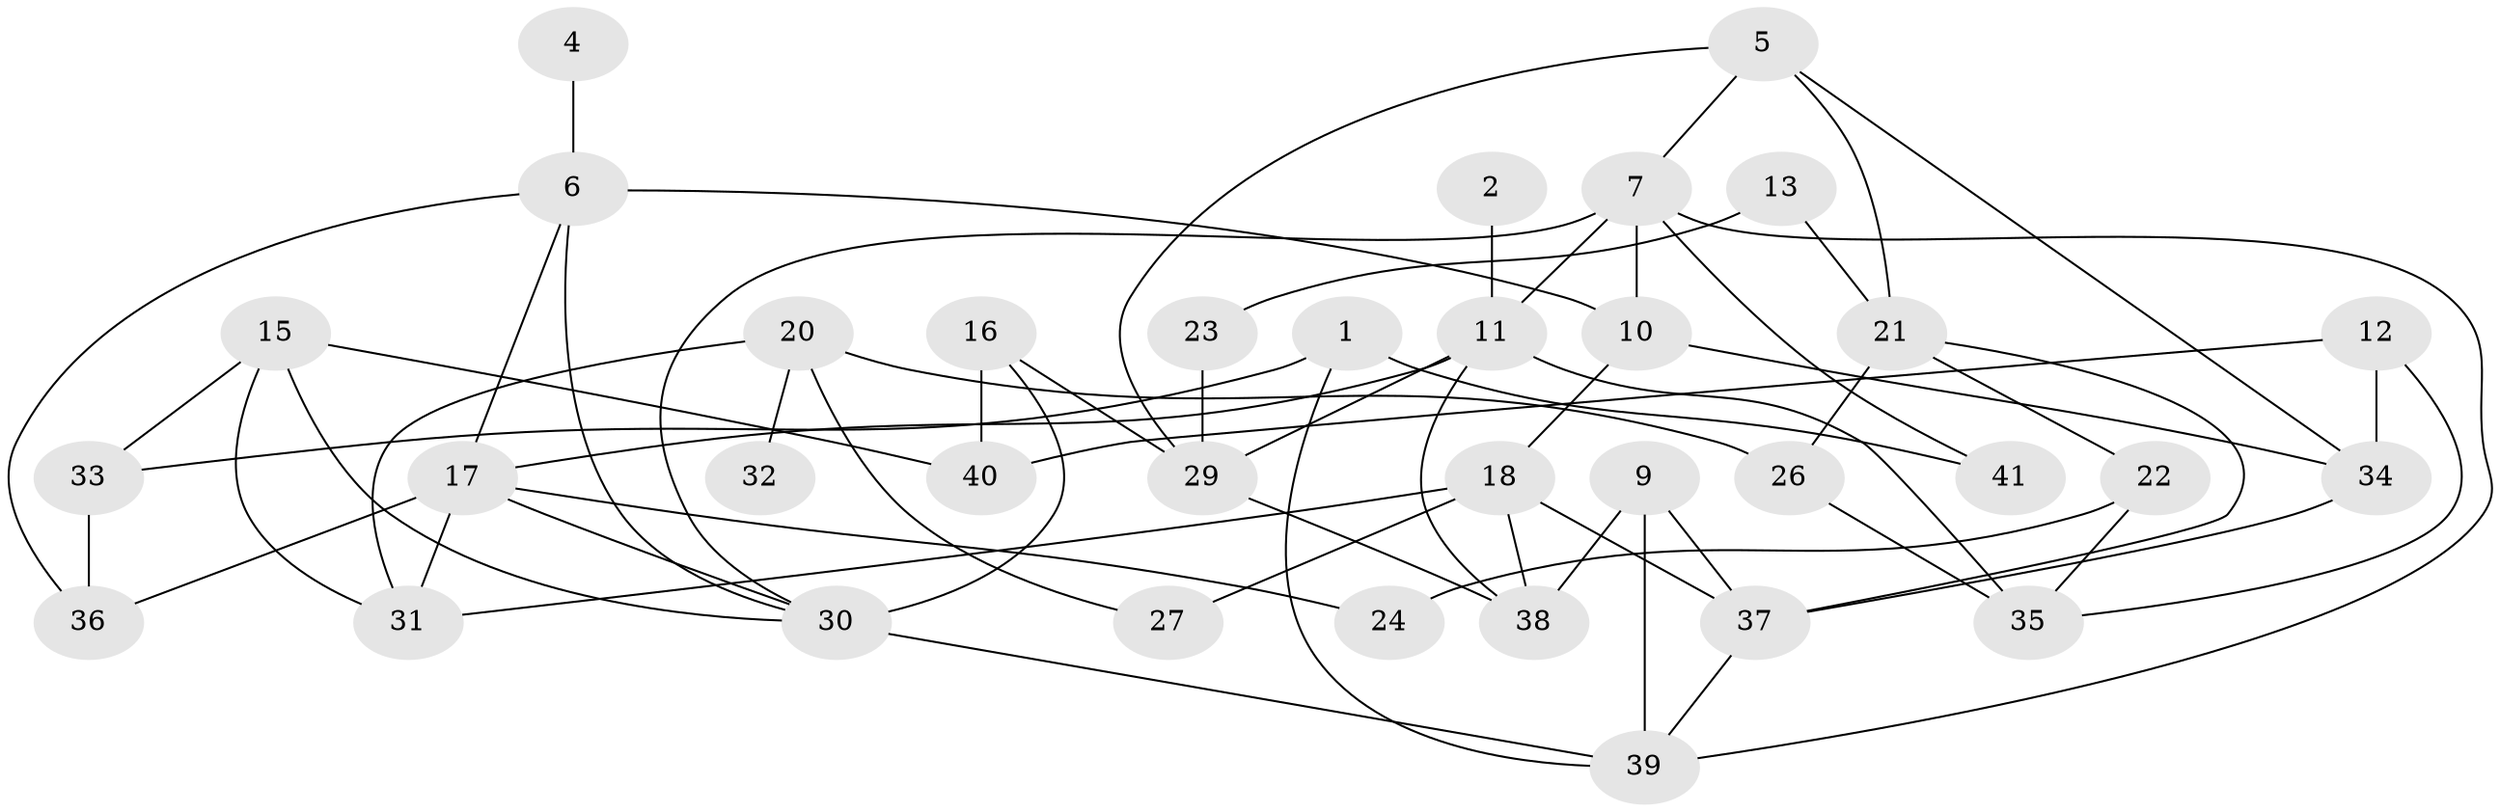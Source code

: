 // original degree distribution, {3: 0.21951219512195122, 1: 0.1951219512195122, 4: 0.1951219512195122, 0: 0.06097560975609756, 2: 0.18292682926829268, 6: 0.06097560975609756, 5: 0.07317073170731707, 8: 0.012195121951219513}
// Generated by graph-tools (version 1.1) at 2025/00/03/09/25 03:00:47]
// undirected, 35 vertices, 63 edges
graph export_dot {
graph [start="1"]
  node [color=gray90,style=filled];
  1;
  2;
  4;
  5;
  6;
  7;
  9;
  10;
  11;
  12;
  13;
  15;
  16;
  17;
  18;
  20;
  21;
  22;
  23;
  24;
  26;
  27;
  29;
  30;
  31;
  32;
  33;
  34;
  35;
  36;
  37;
  38;
  39;
  40;
  41;
  1 -- 33 [weight=1.0];
  1 -- 39 [weight=1.0];
  1 -- 41 [weight=1.0];
  2 -- 11 [weight=1.0];
  4 -- 6 [weight=1.0];
  5 -- 7 [weight=1.0];
  5 -- 21 [weight=1.0];
  5 -- 29 [weight=1.0];
  5 -- 34 [weight=1.0];
  6 -- 10 [weight=2.0];
  6 -- 17 [weight=1.0];
  6 -- 30 [weight=1.0];
  6 -- 36 [weight=1.0];
  7 -- 10 [weight=1.0];
  7 -- 11 [weight=1.0];
  7 -- 30 [weight=1.0];
  7 -- 39 [weight=1.0];
  7 -- 41 [weight=1.0];
  9 -- 37 [weight=1.0];
  9 -- 38 [weight=1.0];
  9 -- 39 [weight=1.0];
  10 -- 18 [weight=3.0];
  10 -- 34 [weight=1.0];
  11 -- 17 [weight=1.0];
  11 -- 29 [weight=1.0];
  11 -- 35 [weight=1.0];
  11 -- 38 [weight=2.0];
  12 -- 34 [weight=1.0];
  12 -- 35 [weight=1.0];
  12 -- 40 [weight=1.0];
  13 -- 21 [weight=1.0];
  13 -- 23 [weight=1.0];
  15 -- 30 [weight=1.0];
  15 -- 31 [weight=1.0];
  15 -- 33 [weight=1.0];
  15 -- 40 [weight=2.0];
  16 -- 29 [weight=1.0];
  16 -- 30 [weight=3.0];
  16 -- 40 [weight=1.0];
  17 -- 24 [weight=1.0];
  17 -- 30 [weight=1.0];
  17 -- 31 [weight=1.0];
  17 -- 36 [weight=1.0];
  18 -- 27 [weight=2.0];
  18 -- 31 [weight=1.0];
  18 -- 37 [weight=1.0];
  18 -- 38 [weight=3.0];
  20 -- 26 [weight=1.0];
  20 -- 27 [weight=1.0];
  20 -- 31 [weight=1.0];
  20 -- 32 [weight=1.0];
  21 -- 22 [weight=1.0];
  21 -- 26 [weight=1.0];
  21 -- 37 [weight=1.0];
  22 -- 24 [weight=1.0];
  22 -- 35 [weight=1.0];
  23 -- 29 [weight=1.0];
  26 -- 35 [weight=1.0];
  29 -- 38 [weight=1.0];
  30 -- 39 [weight=1.0];
  33 -- 36 [weight=1.0];
  34 -- 37 [weight=1.0];
  37 -- 39 [weight=1.0];
}
